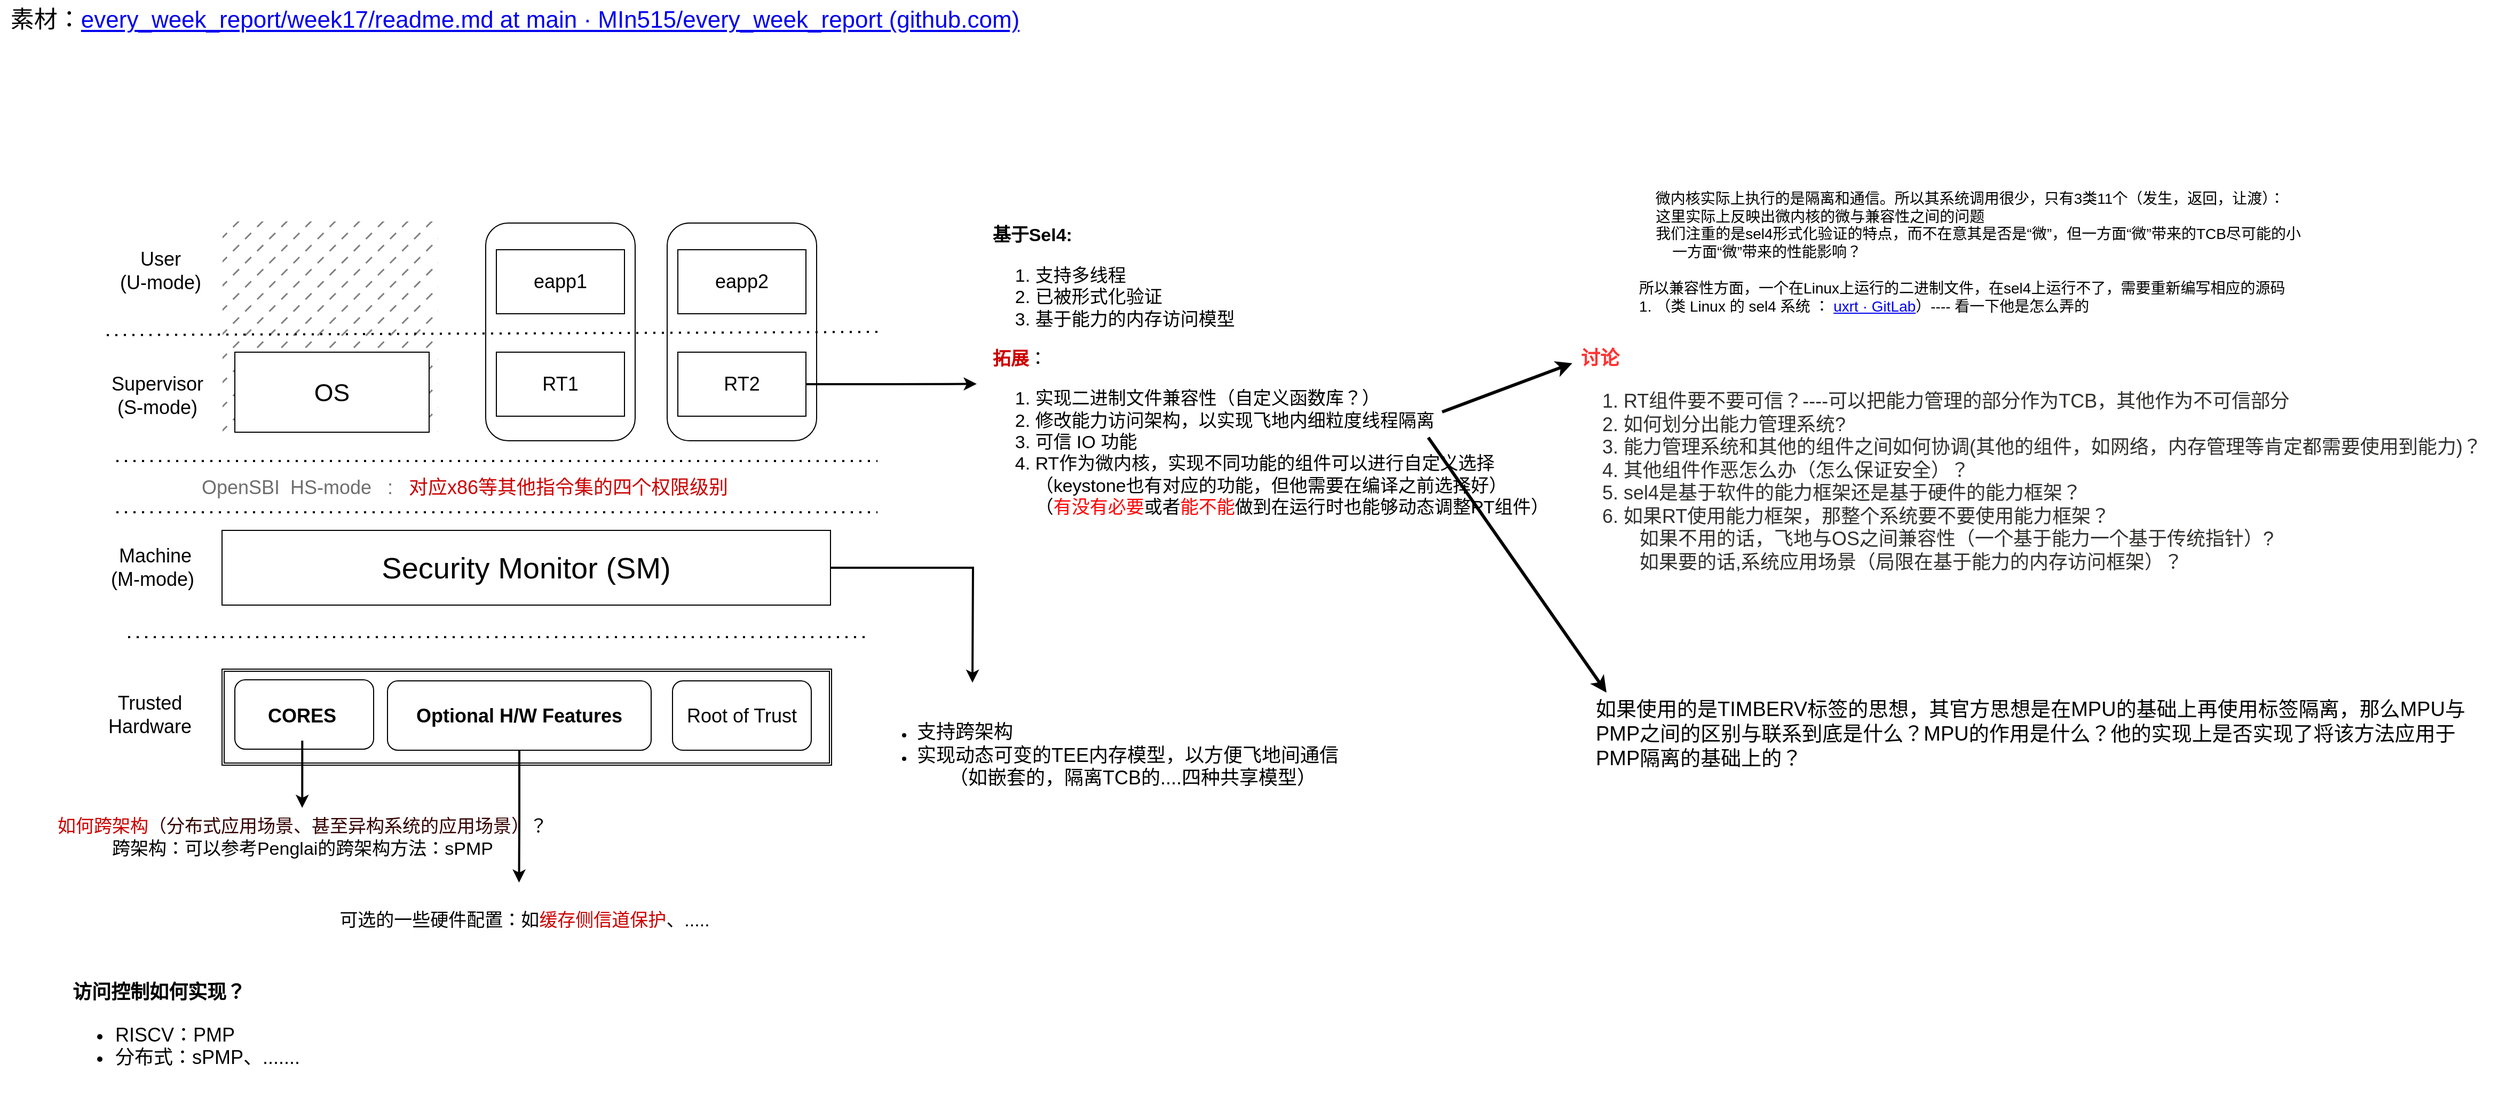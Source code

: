 <mxfile version="21.7.2" type="github">
  <diagram name="第 1 页" id="m9Fxw6LeTa_XZ3al7phB">
    <mxGraphModel dx="1431" dy="376" grid="0" gridSize="10" guides="1" tooltips="1" connect="1" arrows="1" fold="1" page="0" pageScale="1" pageWidth="827" pageHeight="1169" math="0" shadow="0">
      <root>
        <mxCell id="0" />
        <mxCell id="1" parent="0" />
        <mxCell id="f0ESqXNt_cEsnT7XpvTg-33" value="" style="rounded=1;whiteSpace=wrap;html=1;" parent="1" vertex="1">
          <mxGeometry x="580" y="682" width="140" height="204" as="geometry" />
        </mxCell>
        <mxCell id="f0ESqXNt_cEsnT7XpvTg-38" style="edgeStyle=orthogonalEdgeStyle;rounded=0;orthogonalLoop=1;jettySize=auto;html=1;exitX=1;exitY=0.5;exitDx=0;exitDy=0;strokeWidth=2;" parent="1" source="f0ESqXNt_cEsnT7XpvTg-1" edge="1">
          <mxGeometry relative="1" as="geometry">
            <mxPoint x="1035.995" y="1112.7" as="targetPoint" />
          </mxGeometry>
        </mxCell>
        <mxCell id="f0ESqXNt_cEsnT7XpvTg-1" value="&lt;font style=&quot;font-size: 28px;&quot;&gt;Security Monitor (SM)&lt;/font&gt;" style="rounded=0;whiteSpace=wrap;html=1;" parent="1" vertex="1">
          <mxGeometry x="333" y="970" width="570" height="70" as="geometry" />
        </mxCell>
        <mxCell id="f0ESqXNt_cEsnT7XpvTg-3" value="" style="shape=ext;double=1;rounded=0;whiteSpace=wrap;html=1;" parent="1" vertex="1">
          <mxGeometry x="333" y="1100" width="571" height="90" as="geometry" />
        </mxCell>
        <mxCell id="f0ESqXNt_cEsnT7XpvTg-6" value="" style="rounded=1;whiteSpace=wrap;html=1;" parent="1" vertex="1">
          <mxGeometry x="345" y="1110" width="130" height="65" as="geometry" />
        </mxCell>
        <mxCell id="f0ESqXNt_cEsnT7XpvTg-10" style="edgeStyle=orthogonalEdgeStyle;rounded=0;orthogonalLoop=1;jettySize=auto;html=1;strokeWidth=2;" parent="1" source="f0ESqXNt_cEsnT7XpvTg-7" edge="1">
          <mxGeometry relative="1" as="geometry">
            <mxPoint x="408.125" y="1230.0" as="targetPoint" />
          </mxGeometry>
        </mxCell>
        <mxCell id="f0ESqXNt_cEsnT7XpvTg-7" value="&lt;b&gt;&lt;font style=&quot;font-size: 18px;&quot;&gt;CORES&lt;/font&gt;&lt;/b&gt;" style="text;html=1;strokeColor=none;fillColor=none;align=center;verticalAlign=middle;whiteSpace=wrap;rounded=0;" parent="1" vertex="1">
          <mxGeometry x="355" y="1120" width="106.25" height="47" as="geometry" />
        </mxCell>
        <mxCell id="f0ESqXNt_cEsnT7XpvTg-8" value="&lt;font style=&quot;font-size: 17px;&quot;&gt;&lt;font style=&quot;font-size: 17px;&quot; color=&quot;#cc0000&quot;&gt;如何跨架构&lt;/font&gt;&lt;font color=&quot;#330000&quot; style=&quot;font-size: 17px;&quot;&gt;（分布式应用场景、甚至异构系统的应用场景）&lt;/font&gt;？&lt;br&gt;跨架构：可以参考Penglai的跨架构方法：sPMP&lt;/font&gt;" style="text;html=1;align=center;verticalAlign=middle;resizable=0;points=[];autosize=1;strokeColor=none;fillColor=none;" parent="1" vertex="1">
          <mxGeometry x="169.63" y="1231" width="477" height="53" as="geometry" />
        </mxCell>
        <mxCell id="f0ESqXNt_cEsnT7XpvTg-11" value="" style="endArrow=none;dashed=1;html=1;dashPattern=1 3;strokeWidth=2;rounded=0;" parent="1" edge="1">
          <mxGeometry width="50" height="50" relative="1" as="geometry">
            <mxPoint x="245" y="1070" as="sourcePoint" />
            <mxPoint x="935" y="1070" as="targetPoint" />
          </mxGeometry>
        </mxCell>
        <mxCell id="f0ESqXNt_cEsnT7XpvTg-12" value="&lt;font style=&quot;font-size: 18px;&quot;&gt;Machine&lt;br&gt;(M-mode)&amp;nbsp;&lt;/font&gt;" style="text;html=1;align=center;verticalAlign=middle;resizable=0;points=[];autosize=1;strokeColor=none;fillColor=none;" parent="1" vertex="1">
          <mxGeometry x="215" y="975" width="110" height="60" as="geometry" />
        </mxCell>
        <mxCell id="f0ESqXNt_cEsnT7XpvTg-16" style="edgeStyle=orthogonalEdgeStyle;rounded=0;orthogonalLoop=1;jettySize=auto;html=1;exitX=0.5;exitY=1;exitDx=0;exitDy=0;strokeWidth=2;" parent="1" source="f0ESqXNt_cEsnT7XpvTg-13" edge="1">
          <mxGeometry relative="1" as="geometry">
            <mxPoint x="611.25" y="1300.0" as="targetPoint" />
          </mxGeometry>
        </mxCell>
        <mxCell id="f0ESqXNt_cEsnT7XpvTg-13" value="&lt;font style=&quot;font-size: 18px;&quot;&gt;&lt;b&gt;Optional H/W Features&lt;/b&gt;&lt;/font&gt;" style="rounded=1;whiteSpace=wrap;html=1;" parent="1" vertex="1">
          <mxGeometry x="488" y="1111" width="247" height="65" as="geometry" />
        </mxCell>
        <mxCell id="f0ESqXNt_cEsnT7XpvTg-15" value="&lt;font style=&quot;font-size: 18px;&quot;&gt;Root of Trust&lt;/font&gt;" style="rounded=1;whiteSpace=wrap;html=1;" parent="1" vertex="1">
          <mxGeometry x="755" y="1111" width="130" height="65" as="geometry" />
        </mxCell>
        <mxCell id="f0ESqXNt_cEsnT7XpvTg-17" value="&lt;span style=&quot;font-size: 17px;&quot;&gt;可选的一些硬件配置：如&lt;font style=&quot;font-size: 17px;&quot; color=&quot;#cc0000&quot;&gt;缓存侧信道保护&lt;/font&gt;、.....&lt;/span&gt;" style="text;html=1;align=center;verticalAlign=middle;resizable=0;points=[];autosize=1;strokeColor=none;fillColor=none;" parent="1" vertex="1">
          <mxGeometry x="433" y="1320" width="365" height="32" as="geometry" />
        </mxCell>
        <mxCell id="f0ESqXNt_cEsnT7XpvTg-18" value="&lt;font style=&quot;font-size: 18px;&quot;&gt;Trusted&lt;br&gt;Hardware&lt;/font&gt;" style="text;html=1;align=center;verticalAlign=middle;resizable=0;points=[];autosize=1;strokeColor=none;fillColor=none;" parent="1" vertex="1">
          <mxGeometry x="215" y="1112.5" width="100" height="60" as="geometry" />
        </mxCell>
        <mxCell id="f0ESqXNt_cEsnT7XpvTg-19" value="" style="endArrow=none;dashed=1;html=1;dashPattern=1 3;strokeWidth=2;rounded=0;" parent="1" edge="1">
          <mxGeometry width="50" height="50" relative="1" as="geometry">
            <mxPoint x="234" y="905" as="sourcePoint" />
            <mxPoint x="947" y="905" as="targetPoint" />
          </mxGeometry>
        </mxCell>
        <mxCell id="f0ESqXNt_cEsnT7XpvTg-23" value="" style="whiteSpace=wrap;html=1;aspect=fixed;gradientColor=none;fillColor=#808080;fillStyle=dashed;strokeColor=#FFFFFF;" parent="1" vertex="1">
          <mxGeometry x="333" y="680" width="203" height="203" as="geometry" />
        </mxCell>
        <mxCell id="f0ESqXNt_cEsnT7XpvTg-27" value="&lt;font style=&quot;font-size: 23px;&quot;&gt;OS&lt;/font&gt;" style="rounded=0;whiteSpace=wrap;html=1;" parent="1" vertex="1">
          <mxGeometry x="345" y="803" width="182" height="75" as="geometry" />
        </mxCell>
        <mxCell id="f0ESqXNt_cEsnT7XpvTg-29" value="&lt;font style=&quot;font-size: 18px;&quot;&gt;Supervisor&lt;br/&gt;(S-mode)&lt;/font&gt;" style="text;html=1;align=center;verticalAlign=middle;resizable=0;points=[];autosize=1;strokeColor=none;fillColor=none;" parent="1" vertex="1">
          <mxGeometry x="220" y="816" width="104" height="55" as="geometry" />
        </mxCell>
        <mxCell id="f0ESqXNt_cEsnT7XpvTg-30" value="&lt;font style=&quot;font-size: 18px;&quot;&gt;User&lt;br/&gt;(U-mode)&lt;/font&gt;" style="text;html=1;align=center;verticalAlign=middle;resizable=0;points=[];autosize=1;strokeColor=none;fillColor=none;" parent="1" vertex="1">
          <mxGeometry x="228" y="699" width="94" height="55" as="geometry" />
        </mxCell>
        <mxCell id="f0ESqXNt_cEsnT7XpvTg-31" value="" style="endArrow=none;dashed=1;html=1;dashPattern=1 3;strokeWidth=2;rounded=0;" parent="1" edge="1">
          <mxGeometry width="50" height="50" relative="1" as="geometry">
            <mxPoint x="234" y="953" as="sourcePoint" />
            <mxPoint x="947" y="953" as="targetPoint" />
          </mxGeometry>
        </mxCell>
        <mxCell id="f0ESqXNt_cEsnT7XpvTg-32" value="&lt;font color=&quot;#6e6e6e&quot; style=&quot;font-size: 18px;&quot;&gt;OpenSBI&amp;nbsp; HS-mode&amp;nbsp; &amp;nbsp;:&amp;nbsp; &amp;nbsp;&lt;/font&gt;&lt;font color=&quot;#cc0000&quot; style=&quot;font-size: 18px;&quot;&gt;对应x86等其他指令集的四个权限级别&lt;/font&gt;" style="text;html=1;align=center;verticalAlign=middle;resizable=0;points=[];autosize=1;strokeColor=none;fillColor=none;" parent="1" vertex="1">
          <mxGeometry x="304" y="913" width="511" height="34" as="geometry" />
        </mxCell>
        <mxCell id="f0ESqXNt_cEsnT7XpvTg-34" value="&lt;font style=&quot;font-size: 18px;&quot;&gt;RT1&lt;/font&gt;" style="rounded=0;whiteSpace=wrap;html=1;" parent="1" vertex="1">
          <mxGeometry x="590" y="803" width="120" height="60" as="geometry" />
        </mxCell>
        <mxCell id="f0ESqXNt_cEsnT7XpvTg-36" value="&lt;div style=&quot;text-align: left; font-size: 17px;&quot;&gt;&lt;span style=&quot;background-color: initial;&quot;&gt;&lt;b style=&quot;&quot;&gt;&lt;font style=&quot;font-size: 17px;&quot;&gt;基于Sel4:&lt;/font&gt;&lt;/b&gt;&lt;/span&gt;&lt;/div&gt;&lt;ol style=&quot;font-size: 17px;&quot;&gt;&lt;li style=&quot;text-align: left;&quot;&gt;&lt;font style=&quot;font-size: 17px;&quot;&gt;支持多线程&lt;/font&gt;&lt;/li&gt;&lt;li style=&quot;text-align: left;&quot;&gt;&lt;font style=&quot;font-size: 17px;&quot;&gt;已被形式化验证&lt;/font&gt;&lt;/li&gt;&lt;li style=&quot;text-align: left;&quot;&gt;&lt;font style=&quot;font-size: 17px;&quot;&gt;基于能力的内存访问模型&lt;/font&gt;&lt;/li&gt;&lt;/ol&gt;&lt;div style=&quot;text-align: left; font-size: 17px;&quot;&gt;&lt;font style=&quot;font-size: 17px;&quot;&gt;&lt;font color=&quot;#cc0000&quot; style=&quot;font-size: 17px;&quot;&gt;&lt;b&gt;拓展&lt;/b&gt;&lt;/font&gt;：&lt;/font&gt;&lt;/div&gt;&lt;div style=&quot;text-align: left; font-size: 17px;&quot;&gt;&lt;ol style=&quot;&quot;&gt;&lt;li style=&quot;&quot;&gt;&lt;font style=&quot;font-size: 17px;&quot;&gt;实现二进制文件兼容性（自定义函数库？）&lt;/font&gt;&lt;/li&gt;&lt;li style=&quot;&quot;&gt;&lt;font style=&quot;font-size: 17px;&quot;&gt;修改能力访问架构，以实现飞地内细粒度线程隔离&lt;/font&gt;&lt;/li&gt;&lt;li style=&quot;&quot;&gt;可信 IO 功能&lt;/li&gt;&lt;li style=&quot;&quot;&gt;RT作为微内核，实现不同功能的组件可以进行自定义选择&lt;br&gt;（keystone也有对应的功能，但他需要在编译之前选择好）&lt;br&gt;（&lt;font color=&quot;#ff0000&quot;&gt;有没有必要&lt;/font&gt;或者&lt;font color=&quot;#ff0000&quot;&gt;能不能&lt;/font&gt;做到在运行时也能够动态调整RT组件）&lt;/li&gt;&lt;/ol&gt;&lt;/div&gt;" style="text;html=1;align=center;verticalAlign=middle;resizable=0;points=[];autosize=1;strokeColor=none;fillColor=none;" parent="1" vertex="1">
          <mxGeometry x="1045" y="678" width="539" height="304" as="geometry" />
        </mxCell>
        <mxCell id="f0ESqXNt_cEsnT7XpvTg-37" value="&lt;font style=&quot;font-size: 18px;&quot;&gt;eapp1&lt;/font&gt;" style="rounded=0;whiteSpace=wrap;html=1;" parent="1" vertex="1">
          <mxGeometry x="590" y="707" width="120" height="60" as="geometry" />
        </mxCell>
        <mxCell id="f0ESqXNt_cEsnT7XpvTg-39" value="&lt;ul&gt;&lt;li&gt;&lt;font style=&quot;font-size: 18px;&quot;&gt;支持跨架构&lt;/font&gt;&lt;/li&gt;&lt;li&gt;&lt;font style=&quot;font-size: 18px;&quot;&gt;实现动态可变的TEE内存模型，以方便飞地间通信&lt;br&gt;&amp;nbsp; &amp;nbsp; &amp;nbsp; （如嵌套的，隔离TCB的....四种共享模型）&lt;/font&gt;&lt;/li&gt;&lt;/ul&gt;" style="text;html=1;align=left;verticalAlign=middle;resizable=0;points=[];autosize=1;strokeColor=none;fillColor=none;" parent="1" vertex="1">
          <mxGeometry x="942" y="1130" width="453" height="101" as="geometry" />
        </mxCell>
        <mxCell id="f0ESqXNt_cEsnT7XpvTg-41" value="&lt;font style=&quot;font-size: 18px;&quot;&gt;&lt;div style=&quot;font-size: 18px;&quot;&gt;&lt;b style=&quot;&quot;&gt;&lt;font color=&quot;#ff3333&quot;&gt;讨论&lt;/font&gt;&lt;/b&gt;&lt;/div&gt;&lt;div style=&quot;color: rgb(50, 49, 48);&quot;&gt;&lt;ol style=&quot;&quot;&gt;&lt;li style=&quot;font-size: 18px;&quot;&gt;RT组件要不要可信？----可以把能力管理的部分作为TCB，其他作为不可信部分&lt;/li&gt;&lt;li style=&quot;font-size: 18px;&quot;&gt;如何划分出能力管理系统?&lt;/li&gt;&lt;li style=&quot;font-size: 18px;&quot;&gt;能力管理系统和其他的组件之间如何协调(其他的组件，如网络，内存管理等肯定都需要使用到能力)？&lt;/li&gt;&lt;li style=&quot;font-size: 18px;&quot;&gt;其他组件作恶怎么办（怎么保证安全）？&lt;/li&gt;&lt;li style=&quot;font-size: 18px;&quot;&gt;sel4是基于软件的能力框架还是基于硬件的能力框架？&lt;br&gt;&lt;/li&gt;&lt;li style=&quot;&quot;&gt;如果RT使用能力框架，那整个系统要不要使用能力框架？&lt;br&gt;&amp;nbsp; &amp;nbsp;如果不用的话，飞地与OS之间兼容性（一个基于能力一个基于传统指针）?&lt;br&gt;&amp;nbsp; &amp;nbsp;如果要的话,系统应用场景（局限在基于能力的内存访问框架）？&lt;/li&gt;&lt;/ol&gt;&lt;/div&gt;&lt;/font&gt;" style="text;html=1;align=left;verticalAlign=middle;resizable=0;points=[];autosize=1;strokeColor=none;fillColor=none;" parent="1" vertex="1">
          <mxGeometry x="1604" y="793" width="862" height="242" as="geometry" />
        </mxCell>
        <mxCell id="f0ESqXNt_cEsnT7XpvTg-43" value="" style="endArrow=classic;html=1;rounded=0;strokeWidth=3;entryX=-0.007;entryY=0.084;entryDx=0;entryDy=0;entryPerimeter=0;" parent="1" target="f0ESqXNt_cEsnT7XpvTg-41" edge="1">
          <mxGeometry width="50" height="50" relative="1" as="geometry">
            <mxPoint x="1476" y="859" as="sourcePoint" />
            <mxPoint x="1540" y="861" as="targetPoint" />
          </mxGeometry>
        </mxCell>
        <mxCell id="Mh5lOlyZqj41Nqv7c8vX-1" value="" style="rounded=1;whiteSpace=wrap;html=1;" parent="1" vertex="1">
          <mxGeometry x="750" y="682" width="140" height="204" as="geometry" />
        </mxCell>
        <mxCell id="Mh5lOlyZqj41Nqv7c8vX-2" value="&lt;font style=&quot;font-size: 18px;&quot;&gt;RT2&lt;/font&gt;" style="rounded=0;whiteSpace=wrap;html=1;" parent="1" vertex="1">
          <mxGeometry x="760" y="803" width="120" height="60" as="geometry" />
        </mxCell>
        <mxCell id="Mh5lOlyZqj41Nqv7c8vX-3" value="&lt;font style=&quot;font-size: 18px;&quot;&gt;eapp2&lt;/font&gt;" style="rounded=0;whiteSpace=wrap;html=1;" parent="1" vertex="1">
          <mxGeometry x="760" y="707" width="120" height="60" as="geometry" />
        </mxCell>
        <mxCell id="f0ESqXNt_cEsnT7XpvTg-35" style="edgeStyle=orthogonalEdgeStyle;rounded=0;orthogonalLoop=1;jettySize=auto;html=1;strokeWidth=2;exitX=1;exitY=0.5;exitDx=0;exitDy=0;" parent="1" source="Mh5lOlyZqj41Nqv7c8vX-2" edge="1">
          <mxGeometry relative="1" as="geometry">
            <mxPoint x="1040.0" y="832.75" as="targetPoint" />
            <mxPoint x="880" y="833" as="sourcePoint" />
          </mxGeometry>
        </mxCell>
        <mxCell id="f0ESqXNt_cEsnT7XpvTg-28" value="" style="endArrow=none;dashed=1;html=1;dashPattern=1 3;strokeWidth=2;rounded=0;" parent="1" edge="1">
          <mxGeometry width="50" height="50" relative="1" as="geometry">
            <mxPoint x="225" y="787" as="sourcePoint" />
            <mxPoint x="950" y="784" as="targetPoint" />
          </mxGeometry>
        </mxCell>
        <mxCell id="Mh5lOlyZqj41Nqv7c8vX-4" value="&lt;font style=&quot;font-size: 18px;&quot;&gt;&lt;b&gt;访问控制如何实现？&lt;/b&gt;&lt;br&gt;&lt;ul style=&quot;&quot;&gt;&lt;li style=&quot;&quot;&gt;&lt;font style=&quot;font-size: 18px;&quot;&gt;RISCV：PMP&lt;/font&gt;&lt;/li&gt;&lt;li style=&quot;&quot;&gt;分布式：sPMP、.......&lt;/li&gt;&lt;/ul&gt;&lt;/font&gt;" style="text;html=1;align=left;verticalAlign=middle;resizable=0;points=[];autosize=1;strokeColor=none;fillColor=none;" parent="1" vertex="1">
          <mxGeometry x="191" y="1386" width="231" height="113" as="geometry" />
        </mxCell>
        <mxCell id="UO6SJ1NI1YIwC3rc1g_D-2" value="&lt;font style=&quot;font-size: 14px;&quot;&gt;微内核实际上执行的是隔离和通信。所以其系统调用很少，只有3类11个（发生，返回，让渡）：&lt;br&gt;&lt;/font&gt;&lt;div style=&quot;text-align: left; font-size: 14px;&quot;&gt;&lt;span style=&quot;background-color: initial;&quot;&gt;&lt;font style=&quot;font-size: 14px;&quot;&gt;&lt;span style=&quot;&quot;&gt;&lt;span style=&quot;white-space: pre;&quot;&gt;&amp;nbsp;&amp;nbsp;&amp;nbsp;&amp;nbsp;&lt;/span&gt;&lt;/span&gt;这里实际上反映出微内核的微与兼容性之间的问题&lt;/font&gt;&lt;/span&gt;&lt;/div&gt;&lt;div style=&quot;text-align: left; font-size: 14px;&quot;&gt;&lt;span style=&quot;background-color: initial;&quot;&gt;&lt;font style=&quot;font-size: 14px;&quot;&gt;&lt;span style=&quot;&quot;&gt;&lt;span style=&quot;white-space: pre;&quot;&gt;&amp;nbsp;&amp;nbsp;&amp;nbsp;&amp;nbsp;&lt;/span&gt;&lt;/span&gt;我们注重的是sel4形式化验证的特点，而不在意其是否是“微”，但一方面“微”带来的TCB尽可能的小&lt;br&gt;&lt;/font&gt;&lt;/span&gt;&lt;/div&gt;&lt;div style=&quot;text-align: left; font-size: 14px;&quot;&gt;&lt;span style=&quot;background-color: initial;&quot;&gt;&lt;font style=&quot;font-size: 14px;&quot;&gt;&lt;span style=&quot;&quot;&gt;&lt;span style=&quot;white-space: pre;&quot;&gt;&amp;nbsp;&amp;nbsp;&amp;nbsp;&amp;nbsp;&lt;/span&gt;&lt;/span&gt;&lt;span style=&quot;&quot;&gt;&lt;span style=&quot;white-space: pre;&quot;&gt;&amp;nbsp;&amp;nbsp;&amp;nbsp;&amp;nbsp;&lt;/span&gt;&lt;/span&gt;一方面“微”带来的性能影响？&lt;br&gt;&lt;/font&gt;&lt;/span&gt;&lt;/div&gt;&lt;div style=&quot;text-align: left; font-size: 14px;&quot;&gt;&lt;span style=&quot;background-color: initial;&quot;&gt;&lt;font style=&quot;font-size: 14px;&quot;&gt;&lt;br&gt;&lt;/font&gt;&lt;/span&gt;&lt;/div&gt;&lt;div style=&quot;text-align: left; font-size: 14px;&quot;&gt;&lt;span style=&quot;background-color: initial;&quot;&gt;&lt;font style=&quot;font-size: 14px;&quot;&gt;所以兼容性方面，一个在Linux上运行的二进制文件，在sel4上运行不了，需要重新编写相应的源码&lt;/font&gt;&lt;/span&gt;&lt;/div&gt;&lt;div style=&quot;text-align: left; font-size: 14px;&quot;&gt;&lt;font style=&quot;font-size: 14px;&quot;&gt;1. （类 Linux 的 sel4 系统 ：&amp;nbsp;&lt;a style=&quot;&quot; href=&quot;https://gitlab.com/uxrt&quot;&gt;uxrt · GitLab&lt;/a&gt;&lt;span style=&quot;background-color: initial;&quot;&gt;）---- 看一下他是怎么弄的&lt;/span&gt;&lt;/font&gt;&lt;/div&gt;" style="text;html=1;align=center;verticalAlign=middle;resizable=0;points=[];autosize=1;strokeColor=none;fillColor=none;" parent="1" vertex="1">
          <mxGeometry x="1651" y="644" width="638" height="130" as="geometry" />
        </mxCell>
        <mxCell id="W9SrAHUA3of4yXDyF_88-3" value="" style="endArrow=classic;html=1;rounded=0;strokeWidth=3;" edge="1" parent="1">
          <mxGeometry width="50" height="50" relative="1" as="geometry">
            <mxPoint x="1463" y="883" as="sourcePoint" />
            <mxPoint x="1630" y="1122" as="targetPoint" />
          </mxGeometry>
        </mxCell>
        <mxCell id="W9SrAHUA3of4yXDyF_88-4" value="&lt;font style=&quot;font-size: 19px;&quot;&gt;如果使用的是TIMBERV标签的思想，其官方思想是在MPU的基础上再使用标签隔离，那么MPU与PMP之间的区别与联系到底是什么？MPU的作用是什么？他的实现上是否实现了将该方法应用于PMP隔离的基础上的？&lt;/font&gt;" style="text;html=1;strokeColor=none;fillColor=none;align=left;verticalAlign=middle;whiteSpace=wrap;rounded=0;" vertex="1" parent="1">
          <mxGeometry x="1618" y="1146" width="846" height="30" as="geometry" />
        </mxCell>
        <mxCell id="W9SrAHUA3of4yXDyF_88-5" value="&lt;font style=&quot;font-size: 22px;&quot;&gt;素材：&lt;a href=&quot;https://github.com/MIn515/every_week_report/blob/main/week17/readme.md&quot;&gt;every_week_report/week17/readme.md at main · MIn515/every_week_report (github.com)&lt;/a&gt;&lt;/font&gt;" style="text;html=1;align=center;verticalAlign=middle;resizable=0;points=[];autosize=1;strokeColor=none;fillColor=none;" vertex="1" parent="1">
          <mxGeometry x="125" y="473" width="963" height="38" as="geometry" />
        </mxCell>
      </root>
    </mxGraphModel>
  </diagram>
</mxfile>
